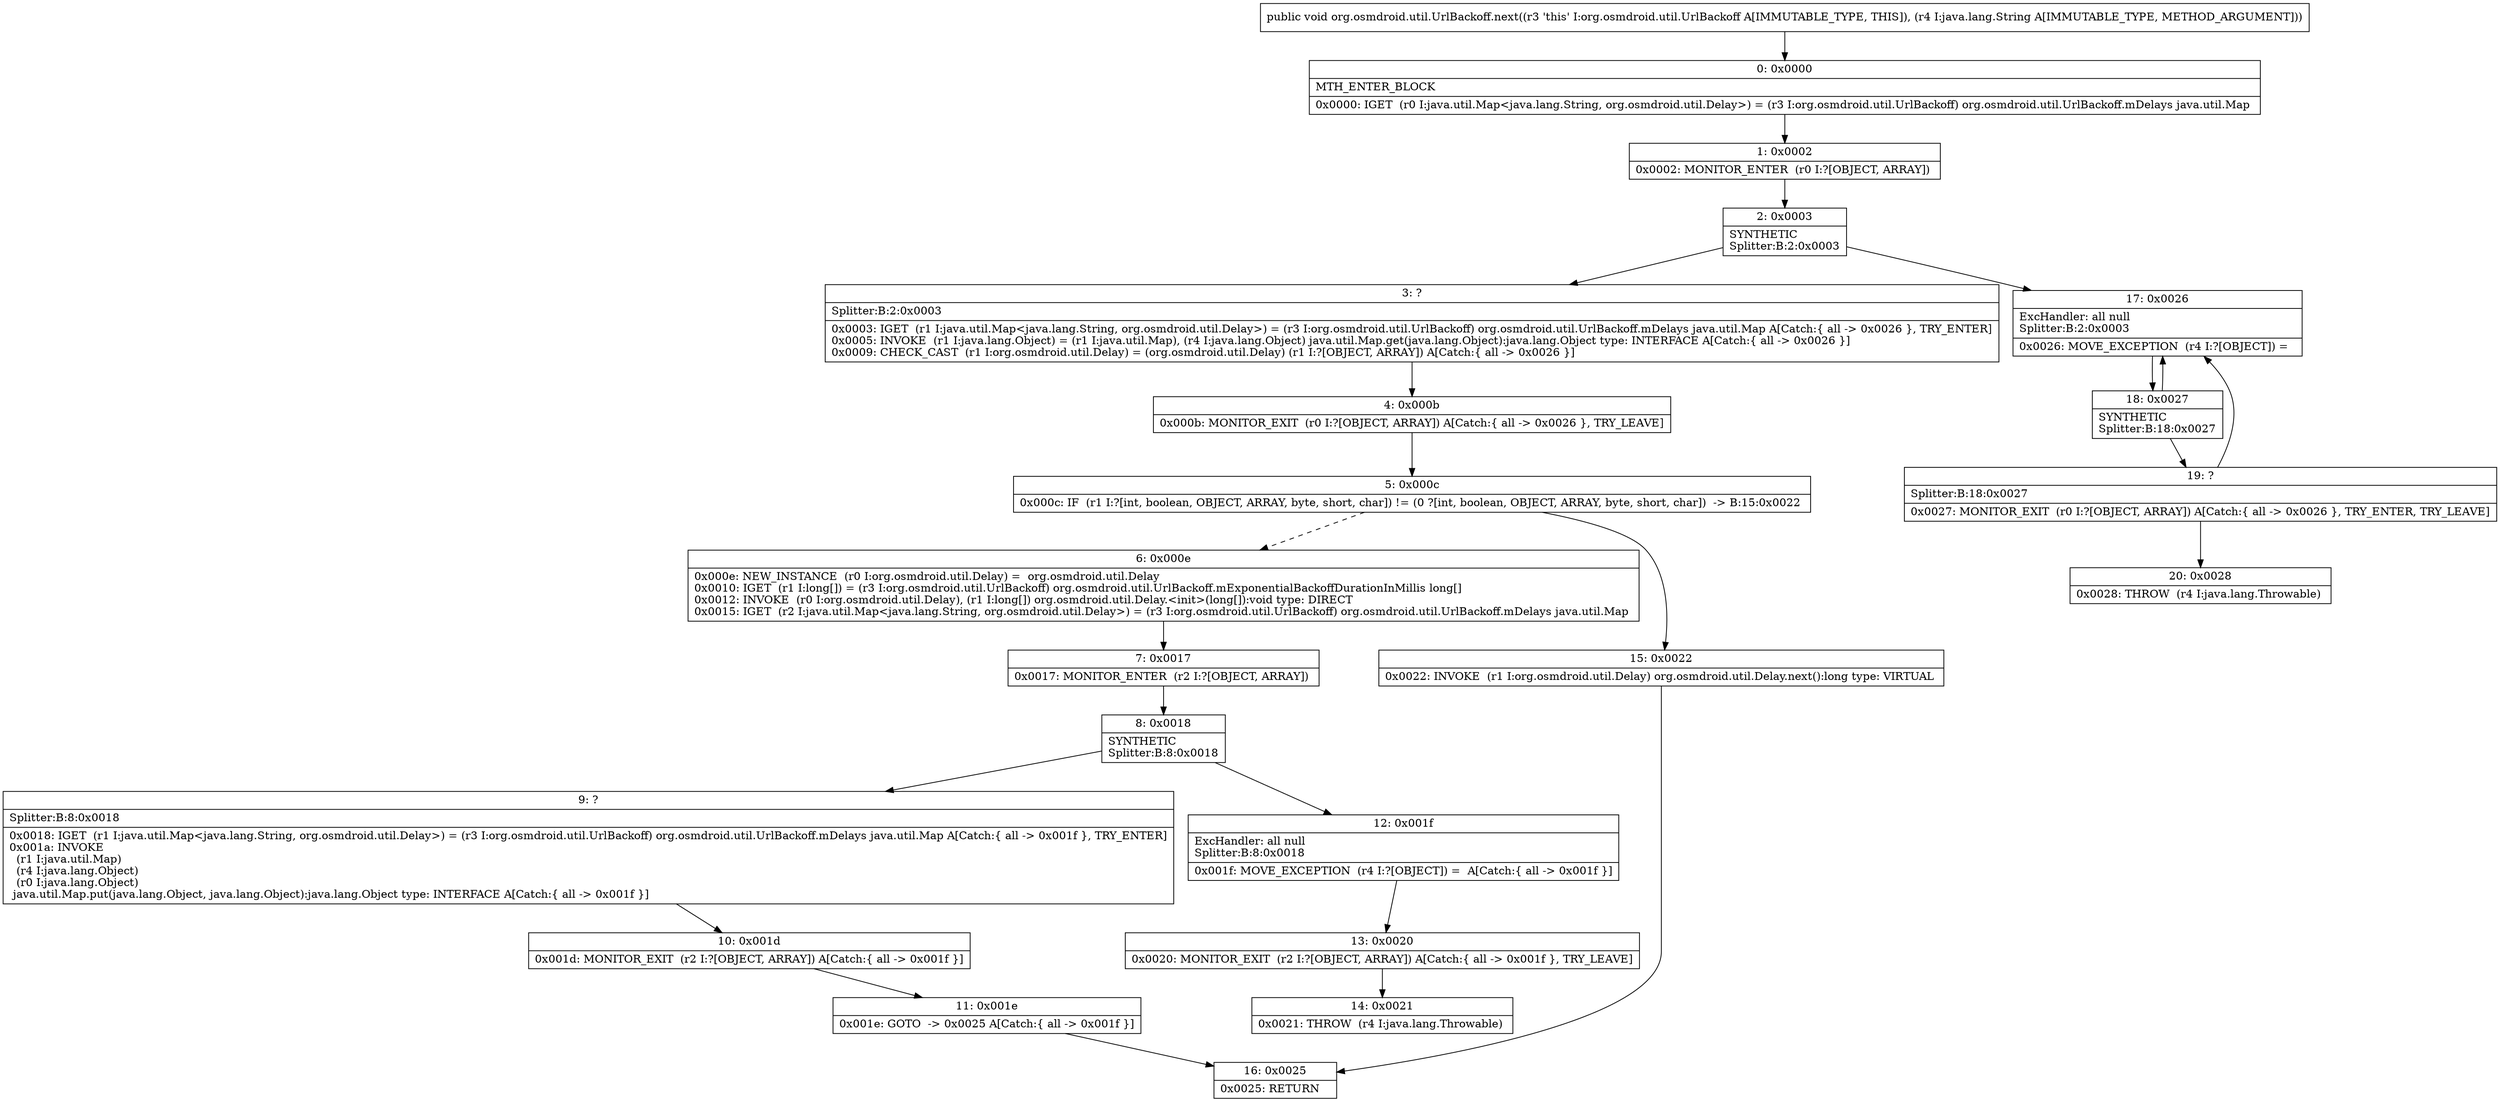 digraph "CFG fororg.osmdroid.util.UrlBackoff.next(Ljava\/lang\/String;)V" {
Node_0 [shape=record,label="{0\:\ 0x0000|MTH_ENTER_BLOCK\l|0x0000: IGET  (r0 I:java.util.Map\<java.lang.String, org.osmdroid.util.Delay\>) = (r3 I:org.osmdroid.util.UrlBackoff) org.osmdroid.util.UrlBackoff.mDelays java.util.Map \l}"];
Node_1 [shape=record,label="{1\:\ 0x0002|0x0002: MONITOR_ENTER  (r0 I:?[OBJECT, ARRAY]) \l}"];
Node_2 [shape=record,label="{2\:\ 0x0003|SYNTHETIC\lSplitter:B:2:0x0003\l}"];
Node_3 [shape=record,label="{3\:\ ?|Splitter:B:2:0x0003\l|0x0003: IGET  (r1 I:java.util.Map\<java.lang.String, org.osmdroid.util.Delay\>) = (r3 I:org.osmdroid.util.UrlBackoff) org.osmdroid.util.UrlBackoff.mDelays java.util.Map A[Catch:\{ all \-\> 0x0026 \}, TRY_ENTER]\l0x0005: INVOKE  (r1 I:java.lang.Object) = (r1 I:java.util.Map), (r4 I:java.lang.Object) java.util.Map.get(java.lang.Object):java.lang.Object type: INTERFACE A[Catch:\{ all \-\> 0x0026 \}]\l0x0009: CHECK_CAST  (r1 I:org.osmdroid.util.Delay) = (org.osmdroid.util.Delay) (r1 I:?[OBJECT, ARRAY]) A[Catch:\{ all \-\> 0x0026 \}]\l}"];
Node_4 [shape=record,label="{4\:\ 0x000b|0x000b: MONITOR_EXIT  (r0 I:?[OBJECT, ARRAY]) A[Catch:\{ all \-\> 0x0026 \}, TRY_LEAVE]\l}"];
Node_5 [shape=record,label="{5\:\ 0x000c|0x000c: IF  (r1 I:?[int, boolean, OBJECT, ARRAY, byte, short, char]) != (0 ?[int, boolean, OBJECT, ARRAY, byte, short, char])  \-\> B:15:0x0022 \l}"];
Node_6 [shape=record,label="{6\:\ 0x000e|0x000e: NEW_INSTANCE  (r0 I:org.osmdroid.util.Delay) =  org.osmdroid.util.Delay \l0x0010: IGET  (r1 I:long[]) = (r3 I:org.osmdroid.util.UrlBackoff) org.osmdroid.util.UrlBackoff.mExponentialBackoffDurationInMillis long[] \l0x0012: INVOKE  (r0 I:org.osmdroid.util.Delay), (r1 I:long[]) org.osmdroid.util.Delay.\<init\>(long[]):void type: DIRECT \l0x0015: IGET  (r2 I:java.util.Map\<java.lang.String, org.osmdroid.util.Delay\>) = (r3 I:org.osmdroid.util.UrlBackoff) org.osmdroid.util.UrlBackoff.mDelays java.util.Map \l}"];
Node_7 [shape=record,label="{7\:\ 0x0017|0x0017: MONITOR_ENTER  (r2 I:?[OBJECT, ARRAY]) \l}"];
Node_8 [shape=record,label="{8\:\ 0x0018|SYNTHETIC\lSplitter:B:8:0x0018\l}"];
Node_9 [shape=record,label="{9\:\ ?|Splitter:B:8:0x0018\l|0x0018: IGET  (r1 I:java.util.Map\<java.lang.String, org.osmdroid.util.Delay\>) = (r3 I:org.osmdroid.util.UrlBackoff) org.osmdroid.util.UrlBackoff.mDelays java.util.Map A[Catch:\{ all \-\> 0x001f \}, TRY_ENTER]\l0x001a: INVOKE  \l  (r1 I:java.util.Map)\l  (r4 I:java.lang.Object)\l  (r0 I:java.lang.Object)\l java.util.Map.put(java.lang.Object, java.lang.Object):java.lang.Object type: INTERFACE A[Catch:\{ all \-\> 0x001f \}]\l}"];
Node_10 [shape=record,label="{10\:\ 0x001d|0x001d: MONITOR_EXIT  (r2 I:?[OBJECT, ARRAY]) A[Catch:\{ all \-\> 0x001f \}]\l}"];
Node_11 [shape=record,label="{11\:\ 0x001e|0x001e: GOTO  \-\> 0x0025 A[Catch:\{ all \-\> 0x001f \}]\l}"];
Node_12 [shape=record,label="{12\:\ 0x001f|ExcHandler: all null\lSplitter:B:8:0x0018\l|0x001f: MOVE_EXCEPTION  (r4 I:?[OBJECT]) =  A[Catch:\{ all \-\> 0x001f \}]\l}"];
Node_13 [shape=record,label="{13\:\ 0x0020|0x0020: MONITOR_EXIT  (r2 I:?[OBJECT, ARRAY]) A[Catch:\{ all \-\> 0x001f \}, TRY_LEAVE]\l}"];
Node_14 [shape=record,label="{14\:\ 0x0021|0x0021: THROW  (r4 I:java.lang.Throwable) \l}"];
Node_15 [shape=record,label="{15\:\ 0x0022|0x0022: INVOKE  (r1 I:org.osmdroid.util.Delay) org.osmdroid.util.Delay.next():long type: VIRTUAL \l}"];
Node_16 [shape=record,label="{16\:\ 0x0025|0x0025: RETURN   \l}"];
Node_17 [shape=record,label="{17\:\ 0x0026|ExcHandler: all null\lSplitter:B:2:0x0003\l|0x0026: MOVE_EXCEPTION  (r4 I:?[OBJECT]) =  \l}"];
Node_18 [shape=record,label="{18\:\ 0x0027|SYNTHETIC\lSplitter:B:18:0x0027\l}"];
Node_19 [shape=record,label="{19\:\ ?|Splitter:B:18:0x0027\l|0x0027: MONITOR_EXIT  (r0 I:?[OBJECT, ARRAY]) A[Catch:\{ all \-\> 0x0026 \}, TRY_ENTER, TRY_LEAVE]\l}"];
Node_20 [shape=record,label="{20\:\ 0x0028|0x0028: THROW  (r4 I:java.lang.Throwable) \l}"];
MethodNode[shape=record,label="{public void org.osmdroid.util.UrlBackoff.next((r3 'this' I:org.osmdroid.util.UrlBackoff A[IMMUTABLE_TYPE, THIS]), (r4 I:java.lang.String A[IMMUTABLE_TYPE, METHOD_ARGUMENT])) }"];
MethodNode -> Node_0;
Node_0 -> Node_1;
Node_1 -> Node_2;
Node_2 -> Node_3;
Node_2 -> Node_17;
Node_3 -> Node_4;
Node_4 -> Node_5;
Node_5 -> Node_6[style=dashed];
Node_5 -> Node_15;
Node_6 -> Node_7;
Node_7 -> Node_8;
Node_8 -> Node_9;
Node_8 -> Node_12;
Node_9 -> Node_10;
Node_10 -> Node_11;
Node_11 -> Node_16;
Node_12 -> Node_13;
Node_13 -> Node_14;
Node_15 -> Node_16;
Node_17 -> Node_18;
Node_18 -> Node_19;
Node_18 -> Node_17;
Node_19 -> Node_20;
Node_19 -> Node_17;
}

